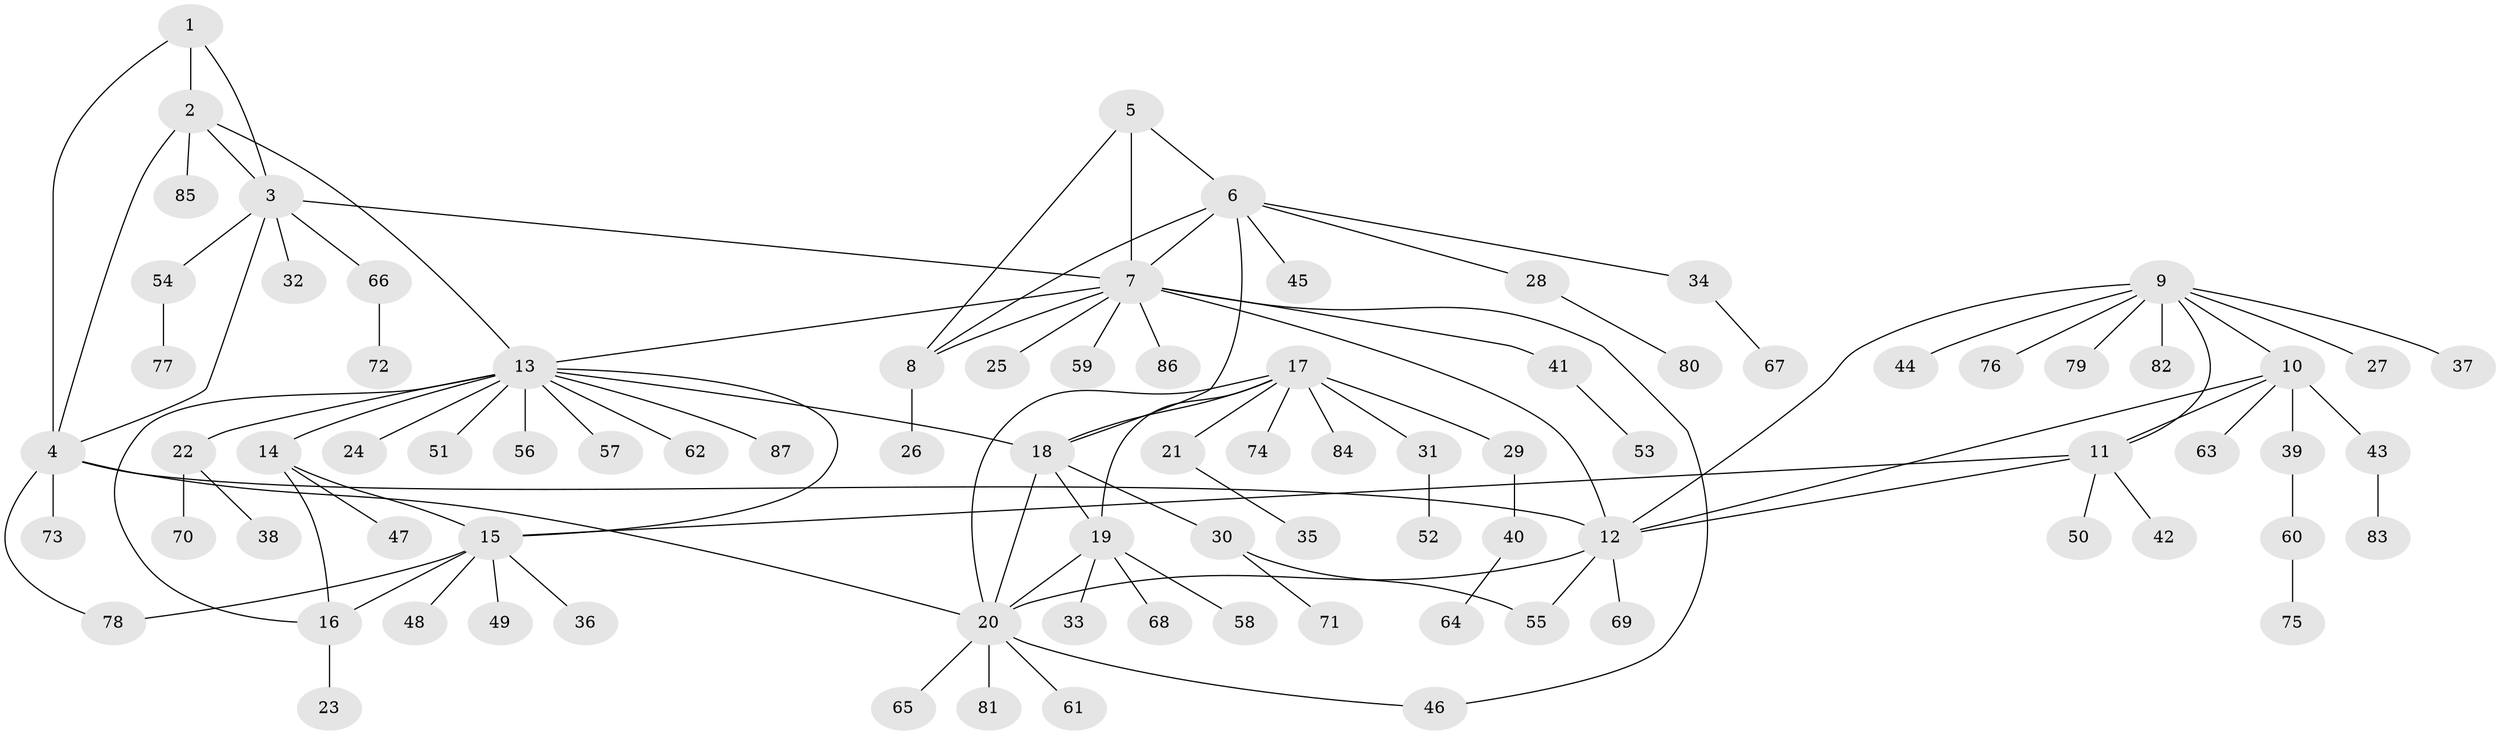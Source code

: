 // Generated by graph-tools (version 1.1) at 2025/37/03/09/25 02:37:43]
// undirected, 87 vertices, 110 edges
graph export_dot {
graph [start="1"]
  node [color=gray90,style=filled];
  1;
  2;
  3;
  4;
  5;
  6;
  7;
  8;
  9;
  10;
  11;
  12;
  13;
  14;
  15;
  16;
  17;
  18;
  19;
  20;
  21;
  22;
  23;
  24;
  25;
  26;
  27;
  28;
  29;
  30;
  31;
  32;
  33;
  34;
  35;
  36;
  37;
  38;
  39;
  40;
  41;
  42;
  43;
  44;
  45;
  46;
  47;
  48;
  49;
  50;
  51;
  52;
  53;
  54;
  55;
  56;
  57;
  58;
  59;
  60;
  61;
  62;
  63;
  64;
  65;
  66;
  67;
  68;
  69;
  70;
  71;
  72;
  73;
  74;
  75;
  76;
  77;
  78;
  79;
  80;
  81;
  82;
  83;
  84;
  85;
  86;
  87;
  1 -- 2;
  1 -- 3;
  1 -- 4;
  2 -- 3;
  2 -- 4;
  2 -- 13;
  2 -- 85;
  3 -- 4;
  3 -- 7;
  3 -- 32;
  3 -- 54;
  3 -- 66;
  4 -- 12;
  4 -- 20;
  4 -- 73;
  4 -- 78;
  5 -- 6;
  5 -- 7;
  5 -- 8;
  6 -- 7;
  6 -- 8;
  6 -- 18;
  6 -- 28;
  6 -- 34;
  6 -- 45;
  7 -- 8;
  7 -- 12;
  7 -- 13;
  7 -- 25;
  7 -- 41;
  7 -- 46;
  7 -- 59;
  7 -- 86;
  8 -- 26;
  9 -- 10;
  9 -- 11;
  9 -- 12;
  9 -- 27;
  9 -- 37;
  9 -- 44;
  9 -- 76;
  9 -- 79;
  9 -- 82;
  10 -- 11;
  10 -- 12;
  10 -- 39;
  10 -- 43;
  10 -- 63;
  11 -- 12;
  11 -- 15;
  11 -- 42;
  11 -- 50;
  12 -- 20;
  12 -- 55;
  12 -- 69;
  13 -- 14;
  13 -- 15;
  13 -- 16;
  13 -- 18;
  13 -- 22;
  13 -- 24;
  13 -- 51;
  13 -- 56;
  13 -- 57;
  13 -- 62;
  13 -- 87;
  14 -- 15;
  14 -- 16;
  14 -- 47;
  15 -- 16;
  15 -- 36;
  15 -- 48;
  15 -- 49;
  15 -- 78;
  16 -- 23;
  17 -- 18;
  17 -- 19;
  17 -- 20;
  17 -- 21;
  17 -- 29;
  17 -- 31;
  17 -- 74;
  17 -- 84;
  18 -- 19;
  18 -- 20;
  18 -- 30;
  19 -- 20;
  19 -- 33;
  19 -- 58;
  19 -- 68;
  20 -- 46;
  20 -- 61;
  20 -- 65;
  20 -- 81;
  21 -- 35;
  22 -- 38;
  22 -- 70;
  28 -- 80;
  29 -- 40;
  30 -- 55;
  30 -- 71;
  31 -- 52;
  34 -- 67;
  39 -- 60;
  40 -- 64;
  41 -- 53;
  43 -- 83;
  54 -- 77;
  60 -- 75;
  66 -- 72;
}
